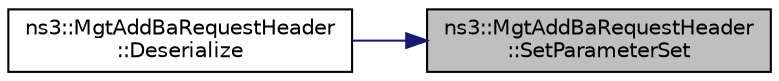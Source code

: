 digraph "ns3::MgtAddBaRequestHeader::SetParameterSet"
{
 // LATEX_PDF_SIZE
  edge [fontname="Helvetica",fontsize="10",labelfontname="Helvetica",labelfontsize="10"];
  node [fontname="Helvetica",fontsize="10",shape=record];
  rankdir="RL";
  Node1 [label="ns3::MgtAddBaRequestHeader\l::SetParameterSet",height=0.2,width=0.4,color="black", fillcolor="grey75", style="filled", fontcolor="black",tooltip="Set the parameter set from the given raw value."];
  Node1 -> Node2 [dir="back",color="midnightblue",fontsize="10",style="solid",fontname="Helvetica"];
  Node2 [label="ns3::MgtAddBaRequestHeader\l::Deserialize",height=0.2,width=0.4,color="black", fillcolor="white", style="filled",URL="$classns3_1_1_mgt_add_ba_request_header.html#a1d362ddc04f57dac191571e79786660d",tooltip=" "];
}
